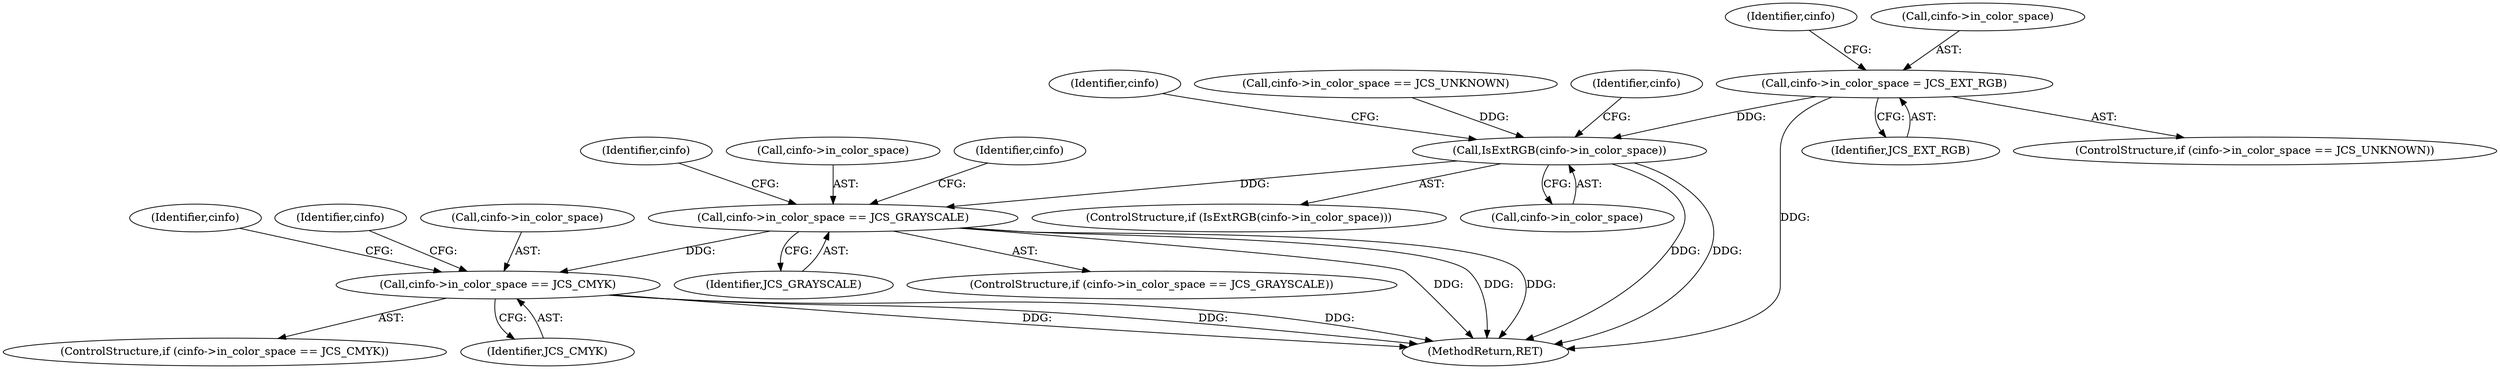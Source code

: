 digraph "0_libjpeg-turbo_43e84cff1bb2bd8293066f6ac4eb0df61ddddbc6@API" {
"1000536" [label="(Call,cinfo->in_color_space = JCS_EXT_RGB)"];
"1000542" [label="(Call,IsExtRGB(cinfo->in_color_space))"];
"1000557" [label="(Call,cinfo->in_color_space == JCS_GRAYSCALE)"];
"1000569" [label="(Call,cinfo->in_color_space == JCS_CMYK)"];
"1000561" [label="(Identifier,JCS_GRAYSCALE)"];
"1000556" [label="(ControlStructure,if (cinfo->in_color_space == JCS_GRAYSCALE))"];
"1000544" [label="(Identifier,cinfo)"];
"1000541" [label="(ControlStructure,if (IsExtRGB(cinfo->in_color_space)))"];
"1000557" [label="(Call,cinfo->in_color_space == JCS_GRAYSCALE)"];
"1000569" [label="(Call,cinfo->in_color_space == JCS_CMYK)"];
"1000542" [label="(Call,IsExtRGB(cinfo->in_color_space))"];
"1000536" [label="(Call,cinfo->in_color_space = JCS_EXT_RGB)"];
"1000543" [label="(Call,cinfo->in_color_space)"];
"1000571" [label="(Identifier,cinfo)"];
"1000568" [label="(ControlStructure,if (cinfo->in_color_space == JCS_CMYK))"];
"1000558" [label="(Call,cinfo->in_color_space)"];
"1000548" [label="(Identifier,cinfo)"];
"1000531" [label="(Call,cinfo->in_color_space == JCS_UNKNOWN)"];
"1000573" [label="(Identifier,JCS_CMYK)"];
"1000537" [label="(Call,cinfo->in_color_space)"];
"1000854" [label="(MethodReturn,RET)"];
"1000581" [label="(Identifier,cinfo)"];
"1000540" [label="(Identifier,JCS_EXT_RGB)"];
"1000576" [label="(Identifier,cinfo)"];
"1000530" [label="(ControlStructure,if (cinfo->in_color_space == JCS_UNKNOWN))"];
"1000564" [label="(Identifier,cinfo)"];
"1000559" [label="(Identifier,cinfo)"];
"1000570" [label="(Call,cinfo->in_color_space)"];
"1000536" -> "1000530"  [label="AST: "];
"1000536" -> "1000540"  [label="CFG: "];
"1000537" -> "1000536"  [label="AST: "];
"1000540" -> "1000536"  [label="AST: "];
"1000544" -> "1000536"  [label="CFG: "];
"1000536" -> "1000854"  [label="DDG: "];
"1000536" -> "1000542"  [label="DDG: "];
"1000542" -> "1000541"  [label="AST: "];
"1000542" -> "1000543"  [label="CFG: "];
"1000543" -> "1000542"  [label="AST: "];
"1000548" -> "1000542"  [label="CFG: "];
"1000559" -> "1000542"  [label="CFG: "];
"1000542" -> "1000854"  [label="DDG: "];
"1000542" -> "1000854"  [label="DDG: "];
"1000531" -> "1000542"  [label="DDG: "];
"1000542" -> "1000557"  [label="DDG: "];
"1000557" -> "1000556"  [label="AST: "];
"1000557" -> "1000561"  [label="CFG: "];
"1000558" -> "1000557"  [label="AST: "];
"1000561" -> "1000557"  [label="AST: "];
"1000564" -> "1000557"  [label="CFG: "];
"1000571" -> "1000557"  [label="CFG: "];
"1000557" -> "1000854"  [label="DDG: "];
"1000557" -> "1000854"  [label="DDG: "];
"1000557" -> "1000854"  [label="DDG: "];
"1000557" -> "1000569"  [label="DDG: "];
"1000569" -> "1000568"  [label="AST: "];
"1000569" -> "1000573"  [label="CFG: "];
"1000570" -> "1000569"  [label="AST: "];
"1000573" -> "1000569"  [label="AST: "];
"1000576" -> "1000569"  [label="CFG: "];
"1000581" -> "1000569"  [label="CFG: "];
"1000569" -> "1000854"  [label="DDG: "];
"1000569" -> "1000854"  [label="DDG: "];
"1000569" -> "1000854"  [label="DDG: "];
}
